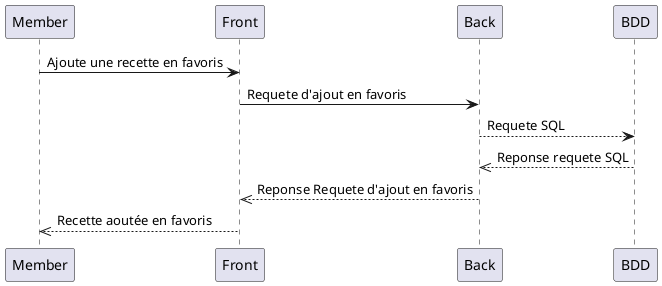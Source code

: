 @startuml

Member -> Front: Ajoute une recette en favoris
Front -> Back: Requete d'ajout en favoris
Back --> BDD: Requete SQL 

BDD -->> Back: Reponse requete SQL
Back -->> Front: Reponse Requete d'ajout en favoris
Front -->> Member: Recette aoutée en favoris
@enduml
